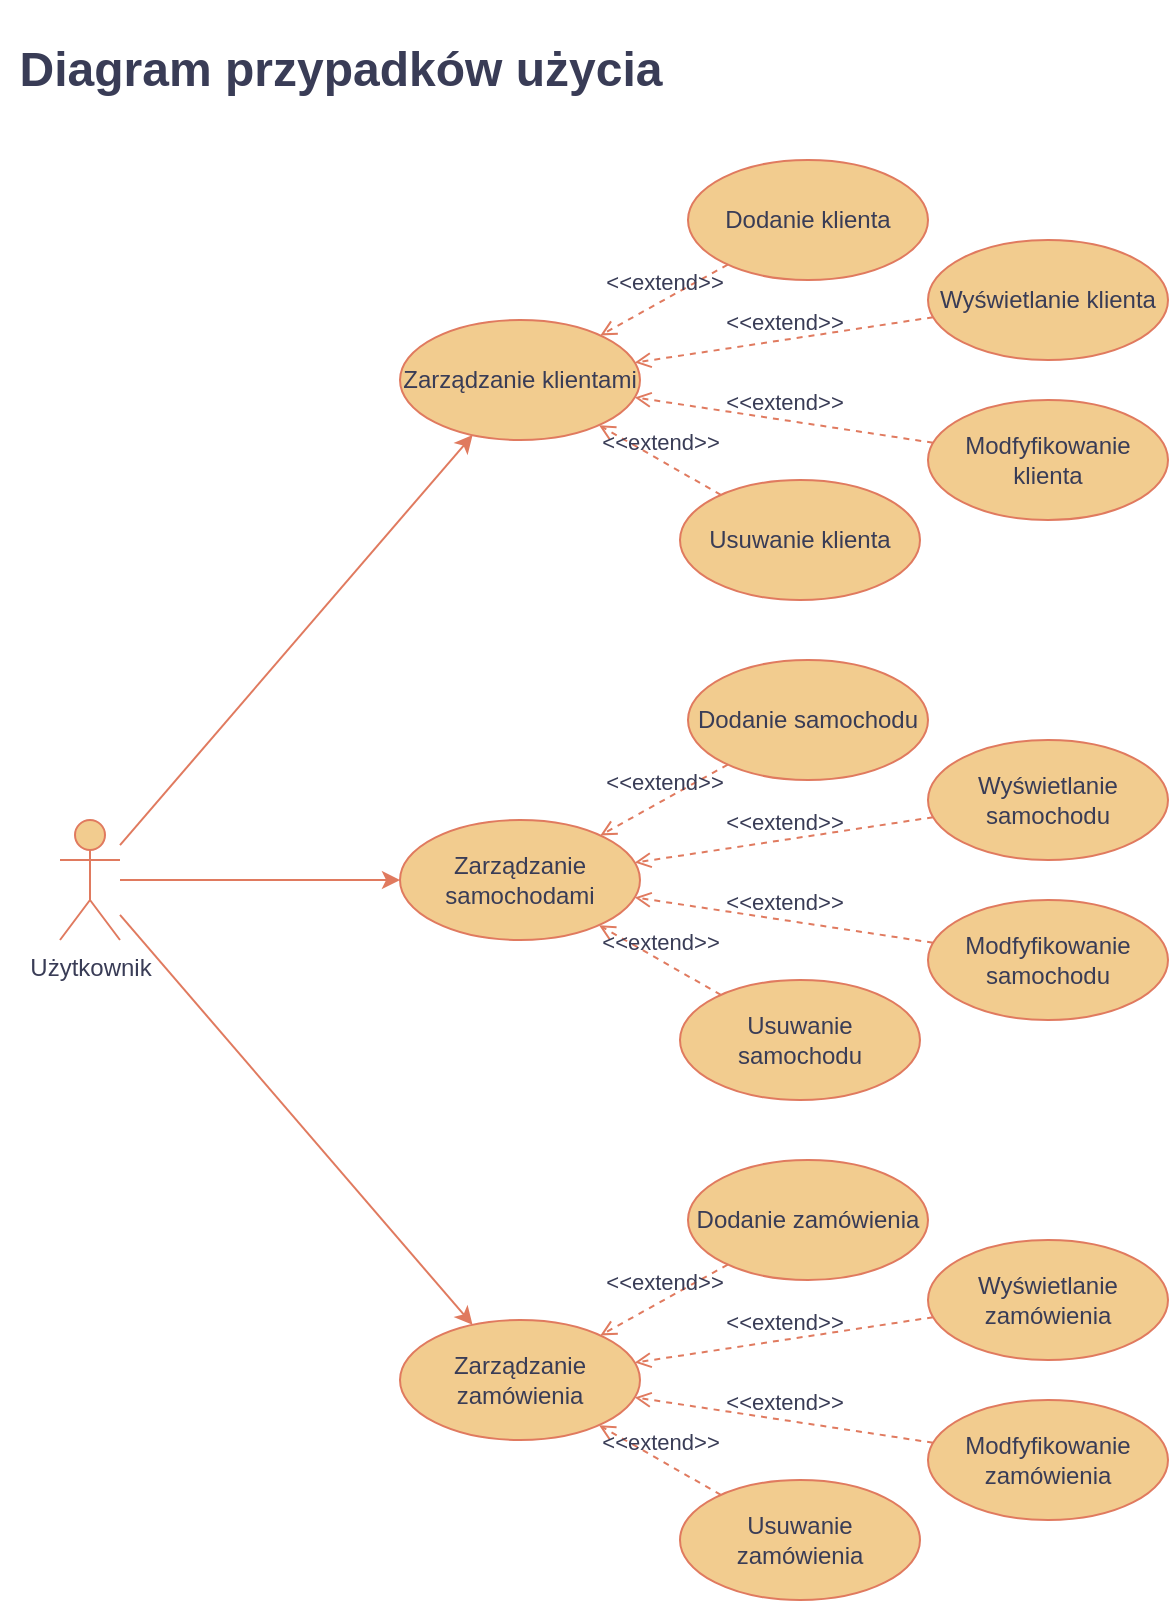 <mxfile version="24.2.5" type="device">
  <diagram name="Strona-1" id="hy3zrypui5hJhZ-KmRtM">
    <mxGraphModel dx="1195" dy="697" grid="1" gridSize="10" guides="1" tooltips="1" connect="1" arrows="1" fold="1" page="1" pageScale="1" pageWidth="827" pageHeight="1169" math="0" shadow="0">
      <root>
        <mxCell id="0" />
        <mxCell id="1" parent="0" />
        <mxCell id="q7vNaTes8u4kG_fK8PNt-1" value="&lt;h1&gt;Diagram przypadków użycia&lt;/h1&gt;" style="text;html=1;align=center;verticalAlign=middle;resizable=0;points=[];autosize=1;strokeColor=none;fillColor=none;labelBackgroundColor=none;fontColor=#393C56;" vertex="1" parent="1">
          <mxGeometry x="10" y="10" width="340" height="70" as="geometry" />
        </mxCell>
        <mxCell id="q7vNaTes8u4kG_fK8PNt-12" style="rounded=0;orthogonalLoop=1;jettySize=auto;html=1;labelBackgroundColor=none;strokeColor=#E07A5F;fontColor=default;" edge="1" parent="1" source="q7vNaTes8u4kG_fK8PNt-2" target="q7vNaTes8u4kG_fK8PNt-3">
          <mxGeometry relative="1" as="geometry" />
        </mxCell>
        <mxCell id="q7vNaTes8u4kG_fK8PNt-36" style="edgeStyle=orthogonalEdgeStyle;rounded=0;orthogonalLoop=1;jettySize=auto;html=1;strokeColor=#E07A5F;fontColor=#393C56;fillColor=#F2CC8F;" edge="1" parent="1" source="q7vNaTes8u4kG_fK8PNt-2" target="q7vNaTes8u4kG_fK8PNt-18">
          <mxGeometry relative="1" as="geometry" />
        </mxCell>
        <mxCell id="q7vNaTes8u4kG_fK8PNt-37" style="rounded=0;orthogonalLoop=1;jettySize=auto;html=1;strokeColor=#E07A5F;fontColor=#393C56;fillColor=#F2CC8F;" edge="1" parent="1" source="q7vNaTes8u4kG_fK8PNt-2" target="q7vNaTes8u4kG_fK8PNt-27">
          <mxGeometry relative="1" as="geometry" />
        </mxCell>
        <mxCell id="q7vNaTes8u4kG_fK8PNt-2" value="Użytkownik" style="shape=umlActor;verticalLabelPosition=bottom;verticalAlign=top;html=1;outlineConnect=0;labelBackgroundColor=none;fillColor=#F2CC8F;strokeColor=#E07A5F;fontColor=#393C56;" vertex="1" parent="1">
          <mxGeometry x="40" y="420" width="30" height="60" as="geometry" />
        </mxCell>
        <mxCell id="q7vNaTes8u4kG_fK8PNt-3" value="Zarządzanie klientami" style="ellipse;whiteSpace=wrap;html=1;labelBackgroundColor=none;fillColor=#F2CC8F;strokeColor=#E07A5F;fontColor=#393C56;" vertex="1" parent="1">
          <mxGeometry x="210" y="170" width="120" height="60" as="geometry" />
        </mxCell>
        <mxCell id="q7vNaTes8u4kG_fK8PNt-7" value="Dodanie klienta" style="ellipse;whiteSpace=wrap;html=1;labelBackgroundColor=none;fillColor=#F2CC8F;strokeColor=#E07A5F;fontColor=#393C56;" vertex="1" parent="1">
          <mxGeometry x="354" y="90" width="120" height="60" as="geometry" />
        </mxCell>
        <mxCell id="q7vNaTes8u4kG_fK8PNt-8" value="Wyświetlanie klienta" style="ellipse;whiteSpace=wrap;html=1;labelBackgroundColor=none;fillColor=#F2CC8F;strokeColor=#E07A5F;fontColor=#393C56;" vertex="1" parent="1">
          <mxGeometry x="474" y="130" width="120" height="60" as="geometry" />
        </mxCell>
        <mxCell id="q7vNaTes8u4kG_fK8PNt-9" value="Usuwanie klienta" style="ellipse;whiteSpace=wrap;html=1;labelBackgroundColor=none;fillColor=#F2CC8F;strokeColor=#E07A5F;fontColor=#393C56;" vertex="1" parent="1">
          <mxGeometry x="350" y="250" width="120" height="60" as="geometry" />
        </mxCell>
        <mxCell id="q7vNaTes8u4kG_fK8PNt-10" value="Modfyfikowanie klienta" style="ellipse;whiteSpace=wrap;html=1;labelBackgroundColor=none;fillColor=#F2CC8F;strokeColor=#E07A5F;fontColor=#393C56;" vertex="1" parent="1">
          <mxGeometry x="474" y="210" width="120" height="60" as="geometry" />
        </mxCell>
        <mxCell id="q7vNaTes8u4kG_fK8PNt-14" value="&amp;lt;&amp;lt;extend&amp;gt;&amp;gt;" style="html=1;verticalAlign=bottom;labelBackgroundColor=none;endArrow=open;endFill=0;dashed=1;rounded=0;strokeColor=#E07A5F;fontColor=#393C56;fillColor=#F2CC8F;" edge="1" parent="1" source="q7vNaTes8u4kG_fK8PNt-7" target="q7vNaTes8u4kG_fK8PNt-3">
          <mxGeometry width="160" relative="1" as="geometry">
            <mxPoint x="130" y="130" as="sourcePoint" />
            <mxPoint x="290" y="130" as="targetPoint" />
          </mxGeometry>
        </mxCell>
        <mxCell id="q7vNaTes8u4kG_fK8PNt-15" value="&amp;lt;&amp;lt;extend&amp;gt;&amp;gt;" style="html=1;verticalAlign=bottom;labelBackgroundColor=none;endArrow=open;endFill=0;dashed=1;rounded=0;strokeColor=#E07A5F;fontColor=#393C56;fillColor=#F2CC8F;" edge="1" parent="1" source="q7vNaTes8u4kG_fK8PNt-8" target="q7vNaTes8u4kG_fK8PNt-3">
          <mxGeometry width="160" relative="1" as="geometry">
            <mxPoint x="366" y="190" as="sourcePoint" />
            <mxPoint x="324" y="210" as="targetPoint" />
          </mxGeometry>
        </mxCell>
        <mxCell id="q7vNaTes8u4kG_fK8PNt-16" value="&amp;lt;&amp;lt;extend&amp;gt;&amp;gt;" style="html=1;verticalAlign=bottom;labelBackgroundColor=none;endArrow=open;endFill=0;dashed=1;rounded=0;strokeColor=#E07A5F;fontColor=#393C56;fillColor=#F2CC8F;" edge="1" parent="1" source="q7vNaTes8u4kG_fK8PNt-10" target="q7vNaTes8u4kG_fK8PNt-3">
          <mxGeometry width="160" relative="1" as="geometry">
            <mxPoint x="484" y="191" as="sourcePoint" />
            <mxPoint x="336" y="219" as="targetPoint" />
          </mxGeometry>
        </mxCell>
        <mxCell id="q7vNaTes8u4kG_fK8PNt-17" value="&amp;lt;&amp;lt;extend&amp;gt;&amp;gt;" style="html=1;verticalAlign=bottom;labelBackgroundColor=none;endArrow=open;endFill=0;dashed=1;rounded=0;strokeColor=#E07A5F;fontColor=#393C56;fillColor=#F2CC8F;" edge="1" parent="1" source="q7vNaTes8u4kG_fK8PNt-9" target="q7vNaTes8u4kG_fK8PNt-3">
          <mxGeometry width="160" relative="1" as="geometry">
            <mxPoint x="483" y="261" as="sourcePoint" />
            <mxPoint x="337" y="239" as="targetPoint" />
          </mxGeometry>
        </mxCell>
        <mxCell id="q7vNaTes8u4kG_fK8PNt-18" value="Zarządzanie samochodami" style="ellipse;whiteSpace=wrap;html=1;labelBackgroundColor=none;fillColor=#F2CC8F;strokeColor=#E07A5F;fontColor=#393C56;" vertex="1" parent="1">
          <mxGeometry x="210" y="420" width="120" height="60" as="geometry" />
        </mxCell>
        <mxCell id="q7vNaTes8u4kG_fK8PNt-19" value="Dodanie samochodu" style="ellipse;whiteSpace=wrap;html=1;labelBackgroundColor=none;fillColor=#F2CC8F;strokeColor=#E07A5F;fontColor=#393C56;" vertex="1" parent="1">
          <mxGeometry x="354" y="340" width="120" height="60" as="geometry" />
        </mxCell>
        <mxCell id="q7vNaTes8u4kG_fK8PNt-20" value="Wyświetlanie samochodu" style="ellipse;whiteSpace=wrap;html=1;labelBackgroundColor=none;fillColor=#F2CC8F;strokeColor=#E07A5F;fontColor=#393C56;" vertex="1" parent="1">
          <mxGeometry x="474" y="380" width="120" height="60" as="geometry" />
        </mxCell>
        <mxCell id="q7vNaTes8u4kG_fK8PNt-21" value="Usuwanie samochodu" style="ellipse;whiteSpace=wrap;html=1;labelBackgroundColor=none;fillColor=#F2CC8F;strokeColor=#E07A5F;fontColor=#393C56;" vertex="1" parent="1">
          <mxGeometry x="350" y="500" width="120" height="60" as="geometry" />
        </mxCell>
        <mxCell id="q7vNaTes8u4kG_fK8PNt-22" value="Modfyfikowanie samochodu" style="ellipse;whiteSpace=wrap;html=1;labelBackgroundColor=none;fillColor=#F2CC8F;strokeColor=#E07A5F;fontColor=#393C56;" vertex="1" parent="1">
          <mxGeometry x="474" y="460" width="120" height="60" as="geometry" />
        </mxCell>
        <mxCell id="q7vNaTes8u4kG_fK8PNt-23" value="&amp;lt;&amp;lt;extend&amp;gt;&amp;gt;" style="html=1;verticalAlign=bottom;labelBackgroundColor=none;endArrow=open;endFill=0;dashed=1;rounded=0;strokeColor=#E07A5F;fontColor=#393C56;fillColor=#F2CC8F;" edge="1" parent="1" source="q7vNaTes8u4kG_fK8PNt-19" target="q7vNaTes8u4kG_fK8PNt-18">
          <mxGeometry width="160" relative="1" as="geometry">
            <mxPoint x="130" y="380" as="sourcePoint" />
            <mxPoint x="290" y="380" as="targetPoint" />
          </mxGeometry>
        </mxCell>
        <mxCell id="q7vNaTes8u4kG_fK8PNt-24" value="&amp;lt;&amp;lt;extend&amp;gt;&amp;gt;" style="html=1;verticalAlign=bottom;labelBackgroundColor=none;endArrow=open;endFill=0;dashed=1;rounded=0;strokeColor=#E07A5F;fontColor=#393C56;fillColor=#F2CC8F;" edge="1" parent="1" source="q7vNaTes8u4kG_fK8PNt-20" target="q7vNaTes8u4kG_fK8PNt-18">
          <mxGeometry width="160" relative="1" as="geometry">
            <mxPoint x="366" y="440" as="sourcePoint" />
            <mxPoint x="324" y="460" as="targetPoint" />
          </mxGeometry>
        </mxCell>
        <mxCell id="q7vNaTes8u4kG_fK8PNt-25" value="&amp;lt;&amp;lt;extend&amp;gt;&amp;gt;" style="html=1;verticalAlign=bottom;labelBackgroundColor=none;endArrow=open;endFill=0;dashed=1;rounded=0;strokeColor=#E07A5F;fontColor=#393C56;fillColor=#F2CC8F;" edge="1" parent="1" source="q7vNaTes8u4kG_fK8PNt-22" target="q7vNaTes8u4kG_fK8PNt-18">
          <mxGeometry width="160" relative="1" as="geometry">
            <mxPoint x="484" y="441" as="sourcePoint" />
            <mxPoint x="336" y="469" as="targetPoint" />
          </mxGeometry>
        </mxCell>
        <mxCell id="q7vNaTes8u4kG_fK8PNt-26" value="&amp;lt;&amp;lt;extend&amp;gt;&amp;gt;" style="html=1;verticalAlign=bottom;labelBackgroundColor=none;endArrow=open;endFill=0;dashed=1;rounded=0;strokeColor=#E07A5F;fontColor=#393C56;fillColor=#F2CC8F;" edge="1" parent="1" source="q7vNaTes8u4kG_fK8PNt-21" target="q7vNaTes8u4kG_fK8PNt-18">
          <mxGeometry width="160" relative="1" as="geometry">
            <mxPoint x="483" y="511" as="sourcePoint" />
            <mxPoint x="337" y="489" as="targetPoint" />
          </mxGeometry>
        </mxCell>
        <mxCell id="q7vNaTes8u4kG_fK8PNt-27" value="Zarządzanie zamówienia" style="ellipse;whiteSpace=wrap;html=1;labelBackgroundColor=none;fillColor=#F2CC8F;strokeColor=#E07A5F;fontColor=#393C56;" vertex="1" parent="1">
          <mxGeometry x="210" y="670" width="120" height="60" as="geometry" />
        </mxCell>
        <mxCell id="q7vNaTes8u4kG_fK8PNt-28" value="Dodanie zamówienia" style="ellipse;whiteSpace=wrap;html=1;labelBackgroundColor=none;fillColor=#F2CC8F;strokeColor=#E07A5F;fontColor=#393C56;" vertex="1" parent="1">
          <mxGeometry x="354" y="590" width="120" height="60" as="geometry" />
        </mxCell>
        <mxCell id="q7vNaTes8u4kG_fK8PNt-29" value="Wyświetlanie zamówienia" style="ellipse;whiteSpace=wrap;html=1;labelBackgroundColor=none;fillColor=#F2CC8F;strokeColor=#E07A5F;fontColor=#393C56;" vertex="1" parent="1">
          <mxGeometry x="474" y="630" width="120" height="60" as="geometry" />
        </mxCell>
        <mxCell id="q7vNaTes8u4kG_fK8PNt-30" value="Usuwanie zamówienia" style="ellipse;whiteSpace=wrap;html=1;labelBackgroundColor=none;fillColor=#F2CC8F;strokeColor=#E07A5F;fontColor=#393C56;" vertex="1" parent="1">
          <mxGeometry x="350" y="750" width="120" height="60" as="geometry" />
        </mxCell>
        <mxCell id="q7vNaTes8u4kG_fK8PNt-31" value="Modfyfikowanie zamówienia" style="ellipse;whiteSpace=wrap;html=1;labelBackgroundColor=none;fillColor=#F2CC8F;strokeColor=#E07A5F;fontColor=#393C56;" vertex="1" parent="1">
          <mxGeometry x="474" y="710" width="120" height="60" as="geometry" />
        </mxCell>
        <mxCell id="q7vNaTes8u4kG_fK8PNt-32" value="&amp;lt;&amp;lt;extend&amp;gt;&amp;gt;" style="html=1;verticalAlign=bottom;labelBackgroundColor=none;endArrow=open;endFill=0;dashed=1;rounded=0;strokeColor=#E07A5F;fontColor=#393C56;fillColor=#F2CC8F;" edge="1" parent="1" source="q7vNaTes8u4kG_fK8PNt-28" target="q7vNaTes8u4kG_fK8PNt-27">
          <mxGeometry width="160" relative="1" as="geometry">
            <mxPoint x="130" y="630" as="sourcePoint" />
            <mxPoint x="290" y="630" as="targetPoint" />
          </mxGeometry>
        </mxCell>
        <mxCell id="q7vNaTes8u4kG_fK8PNt-33" value="&amp;lt;&amp;lt;extend&amp;gt;&amp;gt;" style="html=1;verticalAlign=bottom;labelBackgroundColor=none;endArrow=open;endFill=0;dashed=1;rounded=0;strokeColor=#E07A5F;fontColor=#393C56;fillColor=#F2CC8F;" edge="1" parent="1" source="q7vNaTes8u4kG_fK8PNt-29" target="q7vNaTes8u4kG_fK8PNt-27">
          <mxGeometry width="160" relative="1" as="geometry">
            <mxPoint x="366" y="690" as="sourcePoint" />
            <mxPoint x="324" y="710" as="targetPoint" />
          </mxGeometry>
        </mxCell>
        <mxCell id="q7vNaTes8u4kG_fK8PNt-34" value="&amp;lt;&amp;lt;extend&amp;gt;&amp;gt;" style="html=1;verticalAlign=bottom;labelBackgroundColor=none;endArrow=open;endFill=0;dashed=1;rounded=0;strokeColor=#E07A5F;fontColor=#393C56;fillColor=#F2CC8F;" edge="1" parent="1" source="q7vNaTes8u4kG_fK8PNt-31" target="q7vNaTes8u4kG_fK8PNt-27">
          <mxGeometry width="160" relative="1" as="geometry">
            <mxPoint x="484" y="691" as="sourcePoint" />
            <mxPoint x="336" y="719" as="targetPoint" />
          </mxGeometry>
        </mxCell>
        <mxCell id="q7vNaTes8u4kG_fK8PNt-35" value="&amp;lt;&amp;lt;extend&amp;gt;&amp;gt;" style="html=1;verticalAlign=bottom;labelBackgroundColor=none;endArrow=open;endFill=0;dashed=1;rounded=0;strokeColor=#E07A5F;fontColor=#393C56;fillColor=#F2CC8F;" edge="1" parent="1" source="q7vNaTes8u4kG_fK8PNt-30" target="q7vNaTes8u4kG_fK8PNt-27">
          <mxGeometry width="160" relative="1" as="geometry">
            <mxPoint x="483" y="761" as="sourcePoint" />
            <mxPoint x="337" y="739" as="targetPoint" />
          </mxGeometry>
        </mxCell>
      </root>
    </mxGraphModel>
  </diagram>
</mxfile>
